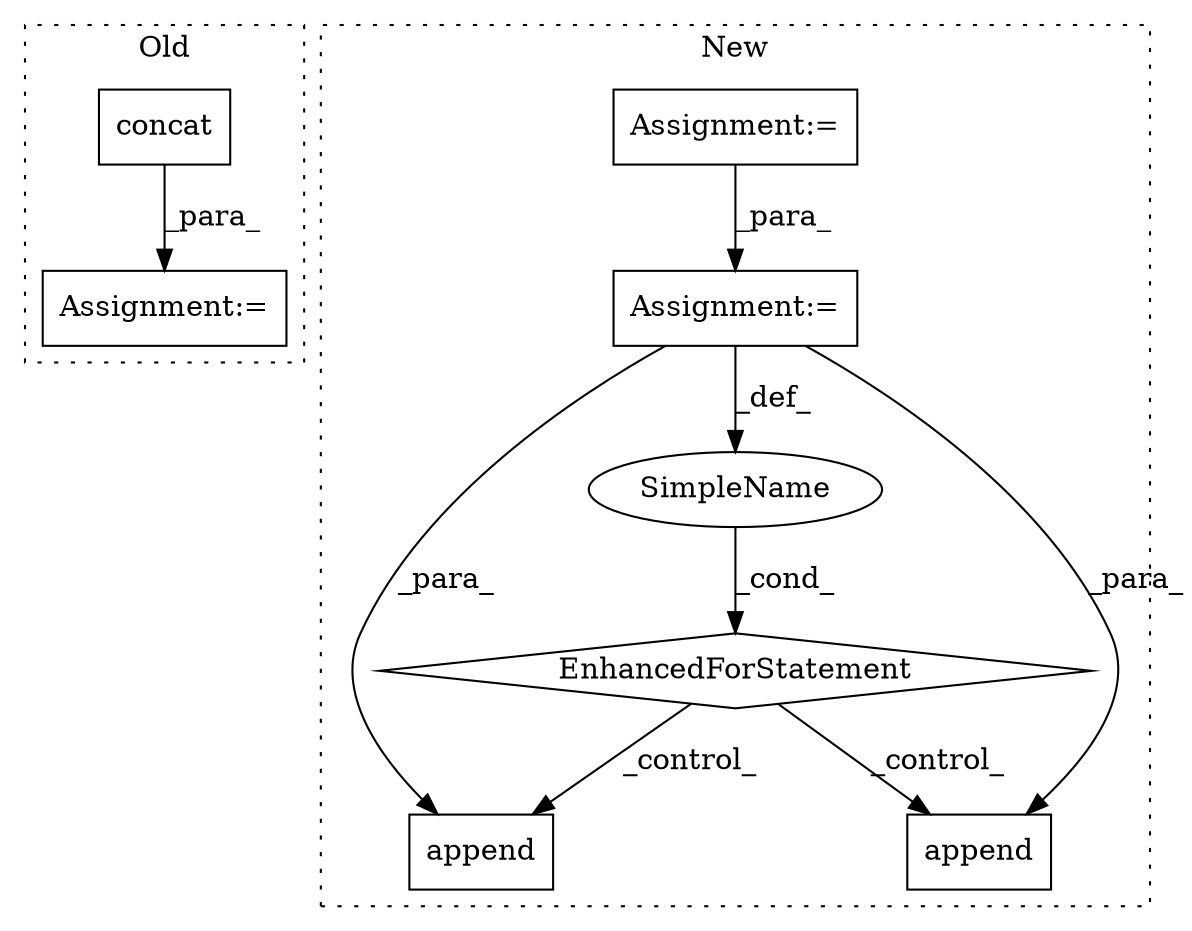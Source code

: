 digraph G {
subgraph cluster0 {
1 [label="concat" a="32" s="12497,12638" l="7,1" shape="box"];
6 [label="Assignment:=" a="7" s="12489" l="1" shape="box"];
label = "Old";
style="dotted";
}
subgraph cluster1 {
2 [label="append" a="32" s="10939,10964" l="7,1" shape="box"];
3 [label="Assignment:=" a="7" s="10682,10776" l="57,2" shape="box"];
4 [label="EnhancedForStatement" a="70" s="10682,10776" l="57,2" shape="diamond"];
5 [label="SimpleName" a="42" s="10755" l="4" shape="ellipse"];
7 [label="append" a="32" s="11066,11088" l="7,1" shape="box"];
8 [label="Assignment:=" a="7" s="10419" l="1" shape="box"];
label = "New";
style="dotted";
}
1 -> 6 [label="_para_"];
3 -> 2 [label="_para_"];
3 -> 5 [label="_def_"];
3 -> 7 [label="_para_"];
4 -> 7 [label="_control_"];
4 -> 2 [label="_control_"];
5 -> 4 [label="_cond_"];
8 -> 3 [label="_para_"];
}